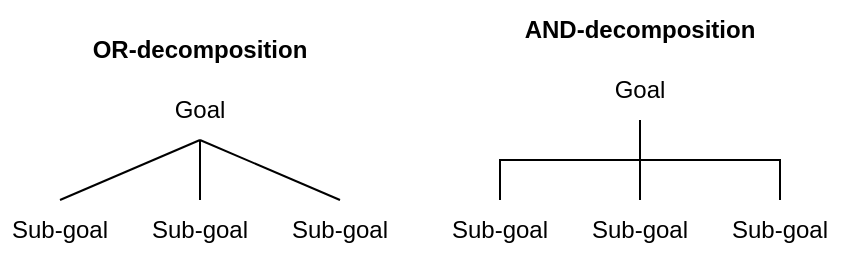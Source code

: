 <mxfile version="16.5.6" type="device"><diagram id="L-XJfkBgwogkJgKwX63Y" name="Page-1"><mxGraphModel dx="409" dy="1686" grid="1" gridSize="10" guides="1" tooltips="1" connect="1" arrows="1" fold="1" page="1" pageScale="1" pageWidth="850" pageHeight="1100" math="0" shadow="0"><root><mxCell id="0"/><mxCell id="1" parent="0"/><mxCell id="IQrfJECHWNvCpM-zq6hS-11" style="edgeStyle=none;rounded=0;orthogonalLoop=1;jettySize=auto;html=1;endArrow=none;endFill=0;" edge="1" parent="1" source="IQrfJECHWNvCpM-zq6hS-4" target="IQrfJECHWNvCpM-zq6hS-8"><mxGeometry relative="1" as="geometry"/></mxCell><mxCell id="IQrfJECHWNvCpM-zq6hS-12" style="edgeStyle=none;rounded=0;orthogonalLoop=1;jettySize=auto;html=1;entryX=0.5;entryY=0;entryDx=0;entryDy=0;endArrow=none;endFill=0;exitX=0.5;exitY=1;exitDx=0;exitDy=0;" edge="1" parent="1" source="IQrfJECHWNvCpM-zq6hS-4" target="IQrfJECHWNvCpM-zq6hS-9"><mxGeometry relative="1" as="geometry"/></mxCell><mxCell id="IQrfJECHWNvCpM-zq6hS-4" value="Goal" style="text;html=1;strokeColor=none;fillColor=none;align=center;verticalAlign=middle;whiteSpace=wrap;rounded=0;" vertex="1" parent="1"><mxGeometry x="220" y="-870" width="60" height="30" as="geometry"/></mxCell><mxCell id="IQrfJECHWNvCpM-zq6hS-5" value="&lt;b&gt;OR-decomposition&lt;/b&gt;" style="text;html=1;strokeColor=none;fillColor=none;align=center;verticalAlign=middle;whiteSpace=wrap;rounded=0;" vertex="1" parent="1"><mxGeometry x="190" y="-900" width="120" height="30" as="geometry"/></mxCell><mxCell id="IQrfJECHWNvCpM-zq6hS-6" value="" style="endArrow=none;html=1;rounded=0;entryX=0.5;entryY=1;entryDx=0;entryDy=0;exitX=0.5;exitY=0;exitDx=0;exitDy=0;" edge="1" parent="1" source="IQrfJECHWNvCpM-zq6hS-7" target="IQrfJECHWNvCpM-zq6hS-4"><mxGeometry width="50" height="50" relative="1" as="geometry"><mxPoint x="190" y="-810" as="sourcePoint"/><mxPoint x="220" y="-850" as="targetPoint"/></mxGeometry></mxCell><mxCell id="IQrfJECHWNvCpM-zq6hS-7" value="Sub-goal" style="text;html=1;strokeColor=none;fillColor=none;align=center;verticalAlign=middle;whiteSpace=wrap;rounded=0;" vertex="1" parent="1"><mxGeometry x="150" y="-810" width="60" height="30" as="geometry"/></mxCell><mxCell id="IQrfJECHWNvCpM-zq6hS-8" value="Sub-goal" style="text;html=1;strokeColor=none;fillColor=none;align=center;verticalAlign=middle;whiteSpace=wrap;rounded=0;" vertex="1" parent="1"><mxGeometry x="220" y="-810" width="60" height="30" as="geometry"/></mxCell><mxCell id="IQrfJECHWNvCpM-zq6hS-9" value="Sub-goal" style="text;html=1;strokeColor=none;fillColor=none;align=center;verticalAlign=middle;whiteSpace=wrap;rounded=0;" vertex="1" parent="1"><mxGeometry x="290" y="-810" width="60" height="30" as="geometry"/></mxCell><mxCell id="IQrfJECHWNvCpM-zq6hS-13" value="&lt;b&gt;AND-decomposition&lt;/b&gt;" style="text;html=1;strokeColor=none;fillColor=none;align=center;verticalAlign=middle;whiteSpace=wrap;rounded=0;" vertex="1" parent="1"><mxGeometry x="410" y="-910" width="120" height="30" as="geometry"/></mxCell><mxCell id="IQrfJECHWNvCpM-zq6hS-16" style="edgeStyle=orthogonalEdgeStyle;rounded=0;orthogonalLoop=1;jettySize=auto;html=1;entryX=0.5;entryY=0;entryDx=0;entryDy=0;endArrow=none;endFill=0;exitX=0.5;exitY=1;exitDx=0;exitDy=0;" edge="1" parent="1" source="IQrfJECHWNvCpM-zq6hS-14" target="IQrfJECHWNvCpM-zq6hS-15"><mxGeometry relative="1" as="geometry"><Array as="points"><mxPoint x="470" y="-830"/><mxPoint x="400" y="-830"/></Array></mxGeometry></mxCell><mxCell id="IQrfJECHWNvCpM-zq6hS-19" style="edgeStyle=orthogonalEdgeStyle;rounded=0;orthogonalLoop=1;jettySize=auto;html=1;endArrow=none;endFill=0;" edge="1" parent="1" source="IQrfJECHWNvCpM-zq6hS-14" target="IQrfJECHWNvCpM-zq6hS-17"><mxGeometry relative="1" as="geometry"/></mxCell><mxCell id="IQrfJECHWNvCpM-zq6hS-20" style="edgeStyle=orthogonalEdgeStyle;rounded=0;orthogonalLoop=1;jettySize=auto;html=1;entryX=0.5;entryY=0;entryDx=0;entryDy=0;endArrow=none;endFill=0;" edge="1" parent="1" source="IQrfJECHWNvCpM-zq6hS-14" target="IQrfJECHWNvCpM-zq6hS-18"><mxGeometry relative="1" as="geometry"><Array as="points"><mxPoint x="470" y="-830"/><mxPoint x="540" y="-830"/></Array></mxGeometry></mxCell><mxCell id="IQrfJECHWNvCpM-zq6hS-14" value="Goal" style="text;html=1;strokeColor=none;fillColor=none;align=center;verticalAlign=middle;whiteSpace=wrap;rounded=0;" vertex="1" parent="1"><mxGeometry x="440" y="-880" width="60" height="30" as="geometry"/></mxCell><mxCell id="IQrfJECHWNvCpM-zq6hS-15" value="Sub-goal" style="text;html=1;strokeColor=none;fillColor=none;align=center;verticalAlign=middle;whiteSpace=wrap;rounded=0;" vertex="1" parent="1"><mxGeometry x="370" y="-810" width="60" height="30" as="geometry"/></mxCell><mxCell id="IQrfJECHWNvCpM-zq6hS-17" value="Sub-goal" style="text;html=1;strokeColor=none;fillColor=none;align=center;verticalAlign=middle;whiteSpace=wrap;rounded=0;" vertex="1" parent="1"><mxGeometry x="440" y="-810" width="60" height="30" as="geometry"/></mxCell><mxCell id="IQrfJECHWNvCpM-zq6hS-18" value="Sub-goal" style="text;html=1;strokeColor=none;fillColor=none;align=center;verticalAlign=middle;whiteSpace=wrap;rounded=0;" vertex="1" parent="1"><mxGeometry x="510" y="-810" width="60" height="30" as="geometry"/></mxCell></root></mxGraphModel></diagram></mxfile>